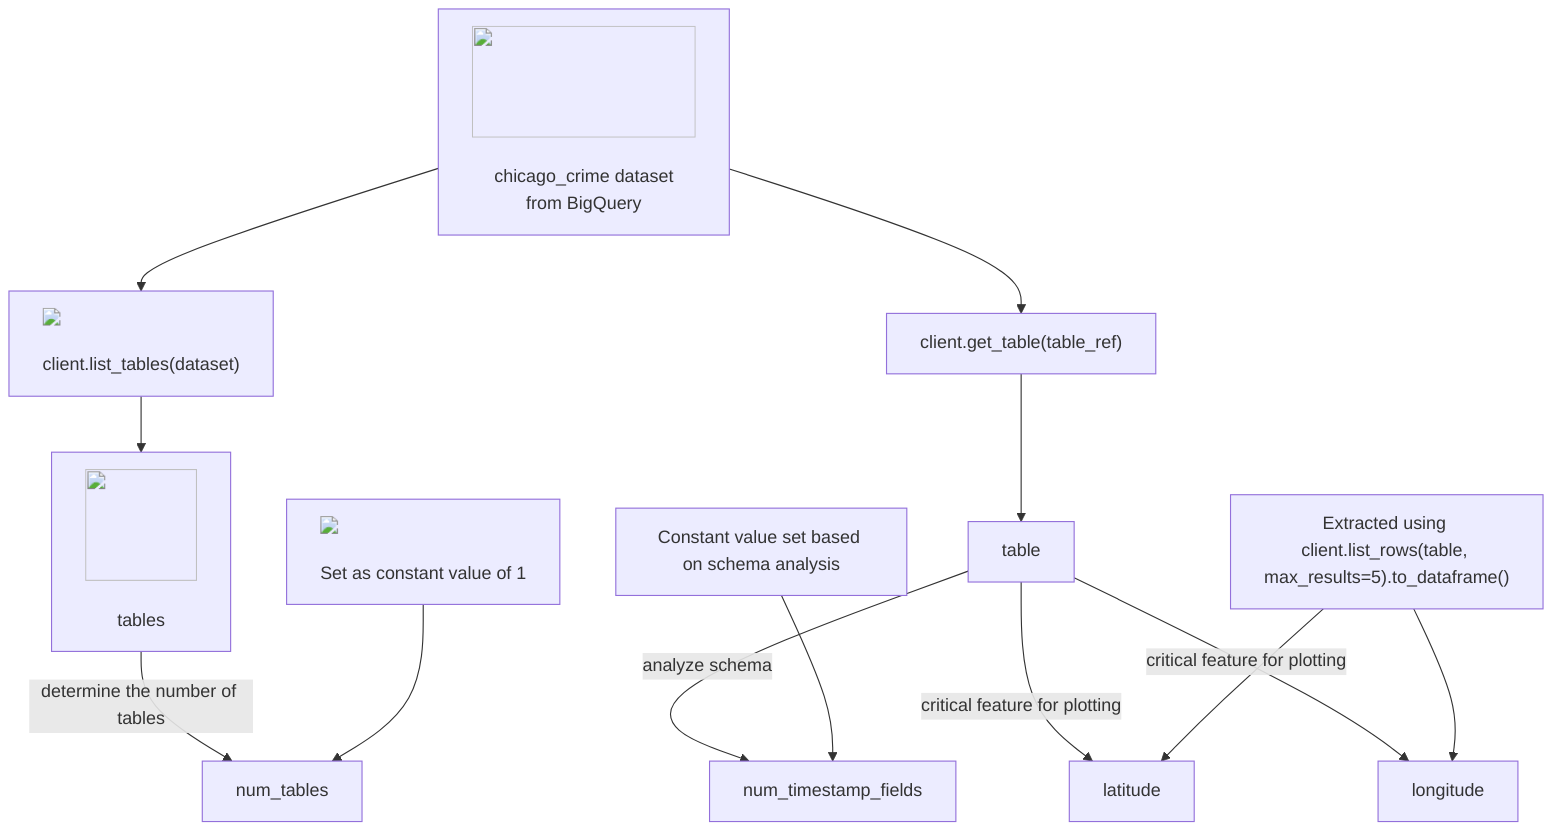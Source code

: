 flowchart TD
    %% Data Source Node
    DS1["<img src='icons/database.svg' width=100 height=100/> <br/> chicago_crime dataset from BigQuery"]
    
    %% Data Variable Nodes
    V1["<img src='icons/table.svg' width=100 height=100/> <br/> tables"]
    V2["num_tables"]
    V3["table"]
    V4["num_timestamp_fields"]
    V5["latitude"]
    V6["longitude"]

    %% Process Nodes
    P1["<img src='dummy_plots/scatter_plot_template.svg'/> <br/> client.list_tables(dataset)"]
    P2["<img src='dummy_plots/boxplot_template.svg'/> <br/> Set as constant value of 1"]
    P3["client.get_table(table_ref)"]
    P4["Constant value set based on schema analysis"]
    P5["Extracted using client.list_rows(table, max_results=5).to_dataframe()"]

    %% Data Flow
    DS1 --> P1 --> V1  
    V1 --> |"determine the number of tables"| V2
    P2 --> V2
    DS1 --> P3 --> V3 --> |"analyze schema"| V4
    P4 --> V4
    V3 --> |"critical feature for plotting"| V5
    V3 --> |"critical feature for plotting"| V6
    P5 --> V5
    P5 --> V6